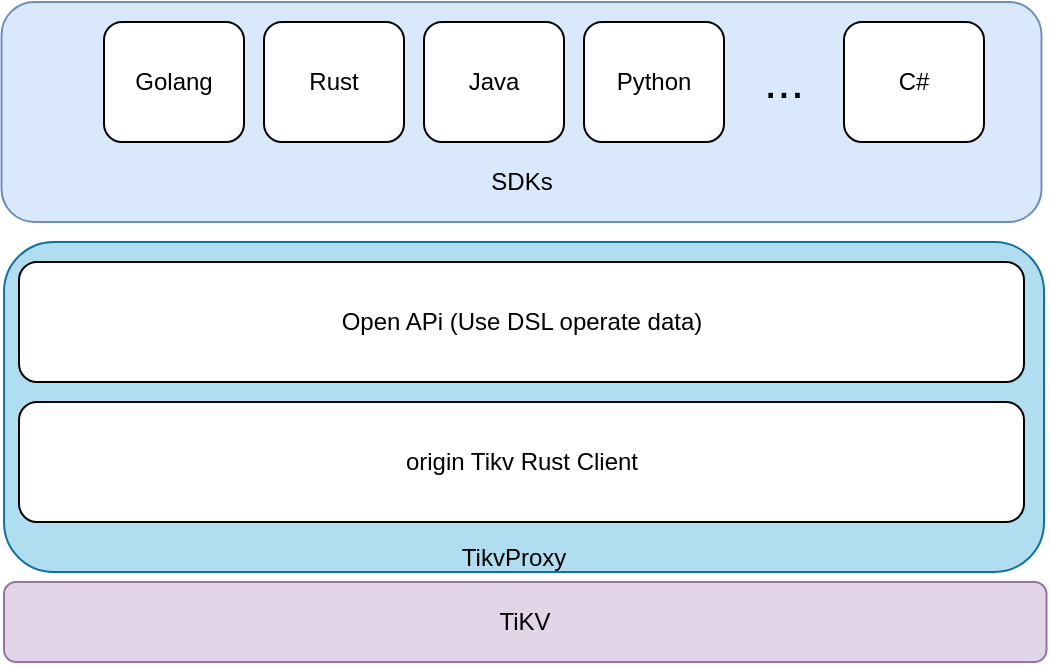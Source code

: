 <mxfile>
    <diagram id="7ccCwSr2hIBkaw5LMg5h" name="第 1 页">
        <mxGraphModel dx="1304" dy="532" grid="1" gridSize="10" guides="1" tooltips="1" connect="1" arrows="1" fold="1" page="1" pageScale="1" pageWidth="827" pageHeight="1169" math="0" shadow="0">
            <root>
                <mxCell id="0"/>
                <mxCell id="1" parent="0"/>
                <mxCell id="EQAaz697ELTbtSdigPdV-1" value="TiKV" style="rounded=1;whiteSpace=wrap;html=1;fillColor=#e1d5e7;strokeColor=#9673a6;" parent="1" vertex="1">
                    <mxGeometry x="230.01" y="440" width="521.24" height="40" as="geometry"/>
                </mxCell>
                <mxCell id="7" value="" style="rounded=1;whiteSpace=wrap;html=1;fillColor=#b1ddf0;strokeColor=#10739e;" parent="1" vertex="1">
                    <mxGeometry x="230.01" y="270" width="519.99" height="165" as="geometry"/>
                </mxCell>
                <mxCell id="25" value="&lt;br&gt;TikvProxy" style="text;html=1;strokeColor=none;fillColor=none;align=center;verticalAlign=middle;whiteSpace=wrap;rounded=0;" vertex="1" parent="1">
                    <mxGeometry x="465.01" y="410" width="40" height="20" as="geometry"/>
                </mxCell>
                <mxCell id="26" value="origin Tikv Rust Client" style="rounded=1;whiteSpace=wrap;html=1;" vertex="1" parent="1">
                    <mxGeometry x="237.51" y="350" width="502.49" height="60" as="geometry"/>
                </mxCell>
                <mxCell id="27" value="Open APi (Use DSL operate data)" style="rounded=1;whiteSpace=wrap;html=1;" vertex="1" parent="1">
                    <mxGeometry x="237.51" y="280" width="502.49" height="60" as="geometry"/>
                </mxCell>
                <mxCell id="29" value="golang&amp;nbsp;" style="rounded=1;whiteSpace=wrap;html=1;" vertex="1" parent="1">
                    <mxGeometry x="250" y="160" width="109.99" height="60" as="geometry"/>
                </mxCell>
                <mxCell id="31" value="" style="rounded=1;whiteSpace=wrap;html=1;fillColor=#dae8fc;strokeColor=#6c8ebf;" vertex="1" parent="1">
                    <mxGeometry x="228.76" y="150" width="519.99" height="110" as="geometry"/>
                </mxCell>
                <mxCell id="32" value="SDKs" style="text;html=1;strokeColor=none;fillColor=none;align=center;verticalAlign=middle;whiteSpace=wrap;rounded=0;" vertex="1" parent="1">
                    <mxGeometry x="468.76" y="230" width="40" height="20" as="geometry"/>
                </mxCell>
                <mxCell id="33" value="Golang" style="rounded=1;whiteSpace=wrap;html=1;" vertex="1" parent="1">
                    <mxGeometry x="280" y="160" width="70" height="60" as="geometry"/>
                </mxCell>
                <mxCell id="34" value="Rust" style="rounded=1;whiteSpace=wrap;html=1;" vertex="1" parent="1">
                    <mxGeometry x="360" y="160" width="70" height="60" as="geometry"/>
                </mxCell>
                <mxCell id="35" value="Java" style="rounded=1;whiteSpace=wrap;html=1;" vertex="1" parent="1">
                    <mxGeometry x="440" y="160" width="70" height="60" as="geometry"/>
                </mxCell>
                <mxCell id="36" value="Python" style="rounded=1;whiteSpace=wrap;html=1;" vertex="1" parent="1">
                    <mxGeometry x="520" y="160" width="70" height="60" as="geometry"/>
                </mxCell>
                <mxCell id="37" value="&lt;font style=&quot;font-size: 24px&quot;&gt;...&lt;/font&gt;" style="text;html=1;strokeColor=none;fillColor=none;align=center;verticalAlign=middle;whiteSpace=wrap;rounded=0;" vertex="1" parent="1">
                    <mxGeometry x="600" y="180" width="40" height="20" as="geometry"/>
                </mxCell>
                <mxCell id="38" value="C#" style="rounded=1;whiteSpace=wrap;html=1;" vertex="1" parent="1">
                    <mxGeometry x="650" y="160" width="70" height="60" as="geometry"/>
                </mxCell>
            </root>
        </mxGraphModel>
    </diagram>
</mxfile>